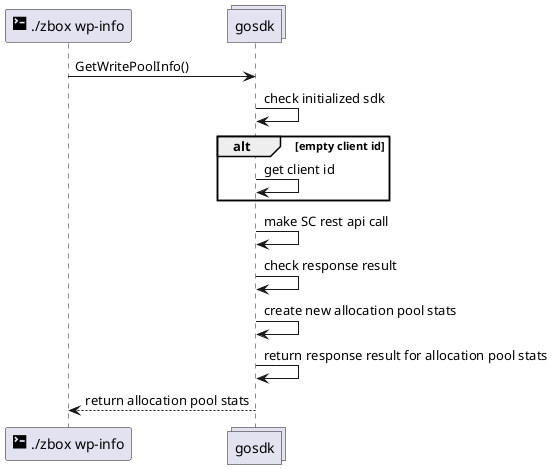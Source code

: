 @startuml
participant "<size:20><&terminal></size> ./zbox wp-info" as cli
collections gosdk

cli -> gosdk: GetWritePoolInfo()

gosdk -> gosdk: check initialized sdk
alt empty client id
gosdk -> gosdk: get client id
end

gosdk -> gosdk: make SC rest api call
gosdk -> gosdk: check response result 
gosdk -> gosdk: create new allocation pool stats
gosdk -> gosdk: return response result for allocation pool stats
gosdk --> cli: return allocation pool stats
@enduml
